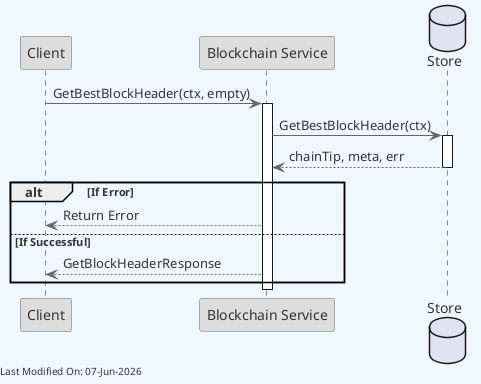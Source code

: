 @startuml
skinparam backgroundColor #F0F8FF
skinparam defaultFontColor #333333
skinparam arrowColor #666666

' Define borders for all elements
skinparam entity {
  BorderColor #666666
  BackgroundColor #DDDDDD
}

skinparam control {
  BorderColor #666666
  BackgroundColor #DDDDDD
}

skinparam participant {
  BorderColor #666666
  BackgroundColor #DDDDDD
}



participant "Client" as Client
participant "Blockchain Service" as Service
database "Store" as Store

Client -> Service: GetBestBlockHeader(ctx, empty)
activate Service

Service -> Store: GetBestBlockHeader(ctx)
activate Store
Store --> Service: chainTip, meta, err
deactivate Store

alt If Error
    Service --> Client: Return Error
else If Successful
    Service --> Client: GetBlockHeaderResponse
end

deactivate Service

left footer Last Modified On: %date("dd-MMM-yyyy")

@enduml
